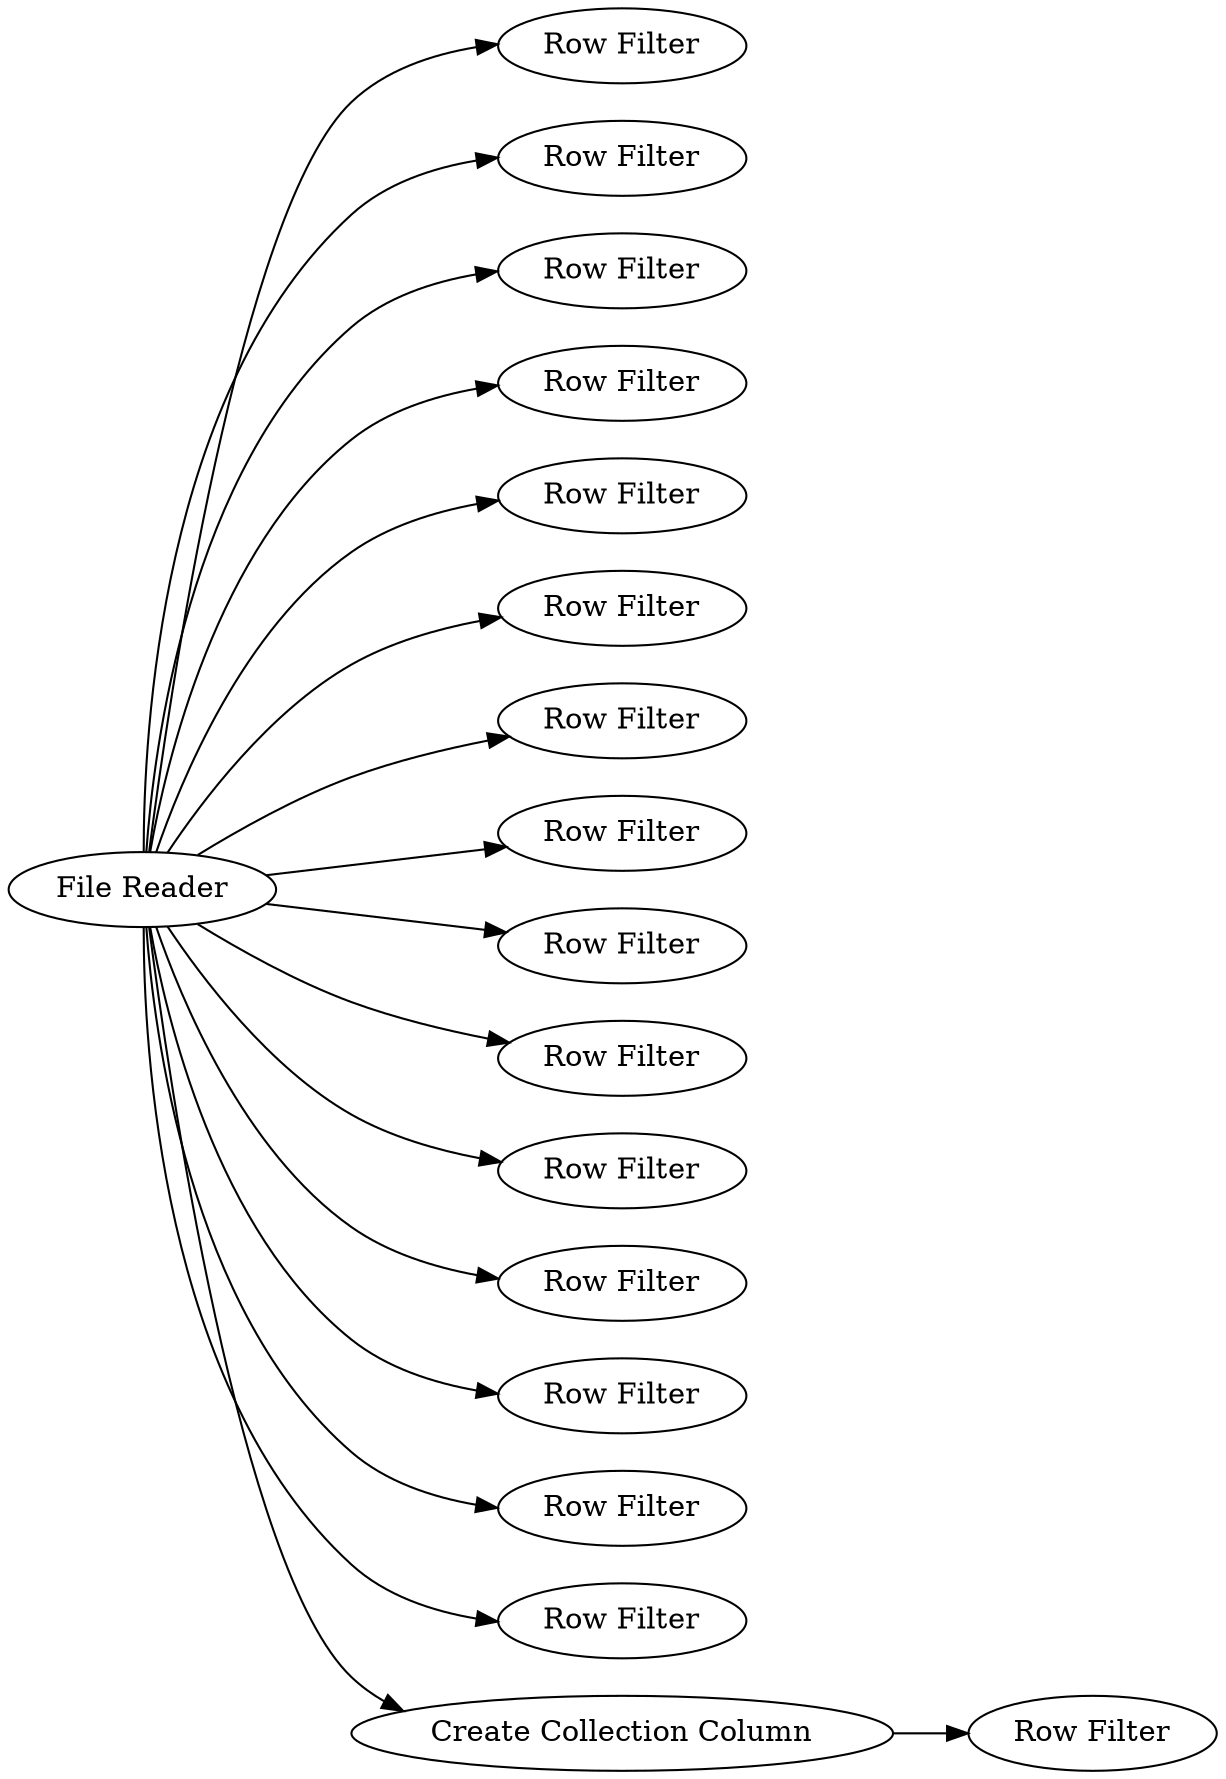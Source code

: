 digraph {
	4 [label="Row Filter"]
	5 [label="Row Filter"]
	6 [label="Row Filter"]
	7 [label="Row Filter"]
	8 [label="Row Filter"]
	9 [label="Row Filter"]
	10 [label="Row Filter"]
	11 [label="Row Filter"]
	12 [label="Row Filter"]
	13 [label="Row Filter"]
	14 [label="Row Filter"]
	15 [label="Row Filter"]
	16 [label="Row Filter"]
	17 [label="Row Filter"]
	18 [label="Row Filter"]
	19 [label="Create Collection Column"]
	20 [label="Row Filter"]
	21 [label="File Reader"]
	19 -> 20
	21 -> 7
	21 -> 19
	21 -> 6
	21 -> 4
	21 -> 18
	21 -> 13
	21 -> 10
	21 -> 17
	21 -> 5
	21 -> 14
	21 -> 16
	21 -> 8
	21 -> 9
	21 -> 12
	21 -> 15
	21 -> 11
	rankdir=LR
}
